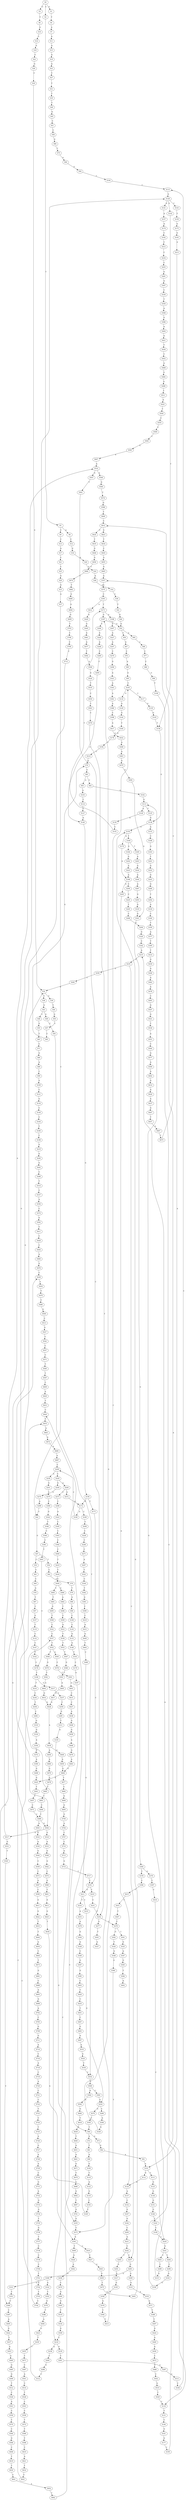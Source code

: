 strict digraph  {
	S0 -> S1 [ label = A ];
	S0 -> S2 [ label = C ];
	S0 -> S3 [ label = G ];
	S1 -> S4 [ label = T ];
	S2 -> S5 [ label = T ];
	S3 -> S6 [ label = T ];
	S4 -> S7 [ label = A ];
	S5 -> S8 [ label = A ];
	S5 -> S9 [ label = C ];
	S6 -> S10 [ label = G ];
	S7 -> S11 [ label = A ];
	S8 -> S12 [ label = C ];
	S9 -> S13 [ label = C ];
	S10 -> S14 [ label = C ];
	S11 -> S15 [ label = A ];
	S12 -> S16 [ label = G ];
	S13 -> S17 [ label = A ];
	S14 -> S18 [ label = A ];
	S15 -> S19 [ label = A ];
	S16 -> S20 [ label = A ];
	S17 -> S21 [ label = C ];
	S18 -> S22 [ label = C ];
	S19 -> S23 [ label = A ];
	S20 -> S24 [ label = G ];
	S21 -> S25 [ label = C ];
	S22 -> S26 [ label = G ];
	S23 -> S27 [ label = C ];
	S24 -> S28 [ label = A ];
	S25 -> S29 [ label = G ];
	S26 -> S30 [ label = C ];
	S27 -> S31 [ label = T ];
	S28 -> S32 [ label = A ];
	S29 -> S33 [ label = G ];
	S30 -> S34 [ label = G ];
	S31 -> S35 [ label = T ];
	S32 -> S36 [ label = C ];
	S33 -> S37 [ label = A ];
	S34 -> S38 [ label = C ];
	S34 -> S39 [ label = G ];
	S35 -> S40 [ label = T ];
	S36 -> S41 [ label = T ];
	S37 -> S42 [ label = C ];
	S38 -> S43 [ label = G ];
	S39 -> S44 [ label = T ];
	S40 -> S45 [ label = G ];
	S41 -> S46 [ label = G ];
	S42 -> S47 [ label = G ];
	S43 -> S48 [ label = C ];
	S43 -> S49 [ label = G ];
	S44 -> S50 [ label = G ];
	S45 -> S51 [ label = C ];
	S46 -> S52 [ label = G ];
	S47 -> S53 [ label = C ];
	S47 -> S54 [ label = T ];
	S48 -> S55 [ label = G ];
	S49 -> S56 [ label = C ];
	S50 -> S57 [ label = C ];
	S51 -> S58 [ label = C ];
	S52 -> S59 [ label = C ];
	S52 -> S60 [ label = A ];
	S53 -> S61 [ label = C ];
	S54 -> S62 [ label = C ];
	S55 -> S63 [ label = T ];
	S56 -> S64 [ label = T ];
	S57 -> S65 [ label = C ];
	S58 -> S66 [ label = G ];
	S59 -> S67 [ label = G ];
	S60 -> S68 [ label = C ];
	S61 -> S69 [ label = C ];
	S62 -> S70 [ label = G ];
	S63 -> S71 [ label = C ];
	S64 -> S72 [ label = A ];
	S64 -> S73 [ label = G ];
	S65 -> S74 [ label = G ];
	S66 -> S75 [ label = T ];
	S67 -> S76 [ label = C ];
	S68 -> S77 [ label = C ];
	S69 -> S78 [ label = A ];
	S70 -> S79 [ label = T ];
	S71 -> S80 [ label = G ];
	S72 -> S81 [ label = T ];
	S73 -> S82 [ label = G ];
	S74 -> S83 [ label = C ];
	S75 -> S84 [ label = A ];
	S76 -> S85 [ label = A ];
	S77 -> S86 [ label = C ];
	S78 -> S87 [ label = T ];
	S79 -> S88 [ label = G ];
	S80 -> S89 [ label = A ];
	S81 -> S90 [ label = A ];
	S82 -> S91 [ label = A ];
	S83 -> S92 [ label = C ];
	S83 -> S93 [ label = A ];
	S84 -> S94 [ label = G ];
	S85 -> S95 [ label = G ];
	S86 -> S96 [ label = G ];
	S87 -> S97 [ label = C ];
	S88 -> S98 [ label = A ];
	S89 -> S99 [ label = C ];
	S90 -> S100 [ label = G ];
	S91 -> S101 [ label = A ];
	S92 -> S102 [ label = G ];
	S93 -> S103 [ label = A ];
	S94 -> S104 [ label = C ];
	S95 -> S105 [ label = C ];
	S96 -> S106 [ label = T ];
	S97 -> S107 [ label = G ];
	S98 -> S108 [ label = C ];
	S99 -> S109 [ label = G ];
	S100 -> S110 [ label = T ];
	S101 -> S111 [ label = T ];
	S101 -> S112 [ label = G ];
	S102 -> S113 [ label = G ];
	S103 -> S114 [ label = C ];
	S104 -> S115 [ label = C ];
	S105 -> S116 [ label = G ];
	S105 -> S117 [ label = C ];
	S106 -> S118 [ label = C ];
	S107 -> S119 [ label = T ];
	S108 -> S120 [ label = C ];
	S109 -> S121 [ label = C ];
	S110 -> S122 [ label = A ];
	S111 -> S123 [ label = G ];
	S112 -> S124 [ label = A ];
	S113 -> S125 [ label = T ];
	S113 -> S126 [ label = A ];
	S114 -> S127 [ label = C ];
	S115 -> S128 [ label = G ];
	S116 -> S129 [ label = G ];
	S117 -> S130 [ label = G ];
	S118 -> S131 [ label = T ];
	S119 -> S132 [ label = C ];
	S120 -> S133 [ label = G ];
	S121 -> S134 [ label = G ];
	S122 -> S135 [ label = G ];
	S123 -> S136 [ label = G ];
	S124 -> S137 [ label = A ];
	S125 -> S138 [ label = G ];
	S126 -> S139 [ label = A ];
	S127 -> S140 [ label = A ];
	S128 -> S141 [ label = A ];
	S128 -> S142 [ label = G ];
	S128 -> S143 [ label = C ];
	S129 -> S144 [ label = G ];
	S130 -> S145 [ label = G ];
	S131 -> S146 [ label = C ];
	S132 -> S147 [ label = C ];
	S133 -> S148 [ label = G ];
	S134 -> S149 [ label = C ];
	S135 -> S150 [ label = C ];
	S136 -> S151 [ label = G ];
	S137 -> S152 [ label = C ];
	S138 -> S153 [ label = A ];
	S138 -> S154 [ label = G ];
	S139 -> S155 [ label = C ];
	S140 -> S156 [ label = G ];
	S141 -> S157 [ label = A ];
	S142 -> S158 [ label = T ];
	S143 -> S159 [ label = T ];
	S144 -> S160 [ label = T ];
	S145 -> S158 [ label = T ];
	S146 -> S161 [ label = G ];
	S147 -> S162 [ label = T ];
	S148 -> S163 [ label = T ];
	S149 -> S164 [ label = C ];
	S150 -> S165 [ label = C ];
	S151 -> S166 [ label = G ];
	S152 -> S167 [ label = G ];
	S153 -> S168 [ label = C ];
	S154 -> S169 [ label = T ];
	S154 -> S170 [ label = A ];
	S155 -> S171 [ label = T ];
	S156 -> S172 [ label = A ];
	S156 -> S173 [ label = T ];
	S157 -> S174 [ label = A ];
	S158 -> S138 [ label = G ];
	S159 -> S175 [ label = G ];
	S160 -> S176 [ label = G ];
	S161 -> S177 [ label = G ];
	S162 -> S178 [ label = C ];
	S163 -> S179 [ label = C ];
	S164 -> S180 [ label = T ];
	S165 -> S128 [ label = G ];
	S166 -> S181 [ label = T ];
	S167 -> S182 [ label = G ];
	S168 -> S183 [ label = G ];
	S169 -> S184 [ label = G ];
	S169 -> S185 [ label = T ];
	S170 -> S186 [ label = A ];
	S171 -> S187 [ label = G ];
	S171 -> S188 [ label = A ];
	S172 -> S189 [ label = C ];
	S172 -> S190 [ label = A ];
	S173 -> S191 [ label = C ];
	S174 -> S192 [ label = C ];
	S175 -> S193 [ label = G ];
	S176 -> S194 [ label = C ];
	S177 -> S195 [ label = C ];
	S178 -> S196 [ label = T ];
	S179 -> S197 [ label = G ];
	S180 -> S198 [ label = C ];
	S181 -> S199 [ label = C ];
	S182 -> S200 [ label = C ];
	S183 -> S201 [ label = T ];
	S184 -> S202 [ label = G ];
	S185 -> S203 [ label = A ];
	S186 -> S204 [ label = C ];
	S186 -> S205 [ label = G ];
	S187 -> S206 [ label = C ];
	S187 -> S52 [ label = G ];
	S188 -> S207 [ label = C ];
	S189 -> S208 [ label = T ];
	S190 -> S209 [ label = C ];
	S191 -> S210 [ label = T ];
	S191 -> S211 [ label = G ];
	S192 -> S212 [ label = C ];
	S193 -> S213 [ label = A ];
	S194 -> S214 [ label = C ];
	S195 -> S215 [ label = A ];
	S196 -> S216 [ label = T ];
	S196 -> S217 [ label = G ];
	S197 -> S218 [ label = C ];
	S198 -> S219 [ label = G ];
	S199 -> S220 [ label = C ];
	S200 -> S221 [ label = A ];
	S201 -> S222 [ label = G ];
	S202 -> S223 [ label = A ];
	S203 -> S224 [ label = G ];
	S204 -> S225 [ label = C ];
	S205 -> S124 [ label = A ];
	S206 -> S226 [ label = A ];
	S207 -> S227 [ label = A ];
	S208 -> S228 [ label = C ];
	S209 -> S229 [ label = C ];
	S209 -> S230 [ label = A ];
	S210 -> S231 [ label = C ];
	S211 -> S232 [ label = T ];
	S211 -> S233 [ label = C ];
	S212 -> S234 [ label = C ];
	S213 -> S101 [ label = A ];
	S214 -> S74 [ label = G ];
	S215 -> S235 [ label = C ];
	S216 -> S236 [ label = C ];
	S217 -> S237 [ label = T ];
	S218 -> S238 [ label = A ];
	S218 -> S239 [ label = G ];
	S219 -> S240 [ label = G ];
	S220 -> S241 [ label = G ];
	S221 -> S242 [ label = C ];
	S222 -> S243 [ label = G ];
	S223 -> S186 [ label = A ];
	S224 -> S244 [ label = A ];
	S225 -> S245 [ label = T ];
	S226 -> S246 [ label = A ];
	S227 -> S247 [ label = A ];
	S228 -> S248 [ label = C ];
	S229 -> S249 [ label = A ];
	S229 -> S250 [ label = G ];
	S230 -> S251 [ label = G ];
	S231 -> S252 [ label = T ];
	S232 -> S253 [ label = A ];
	S233 -> S254 [ label = G ];
	S234 -> S255 [ label = C ];
	S235 -> S256 [ label = G ];
	S235 -> S257 [ label = C ];
	S236 -> S258 [ label = T ];
	S237 -> S259 [ label = C ];
	S238 -> S260 [ label = C ];
	S239 -> S261 [ label = T ];
	S240 -> S262 [ label = G ];
	S241 -> S263 [ label = C ];
	S241 -> S264 [ label = T ];
	S242 -> S257 [ label = C ];
	S242 -> S265 [ label = T ];
	S243 -> S266 [ label = G ];
	S244 -> S267 [ label = A ];
	S245 -> S268 [ label = C ];
	S246 -> S269 [ label = C ];
	S247 -> S270 [ label = C ];
	S248 -> S271 [ label = C ];
	S249 -> S272 [ label = G ];
	S249 -> S273 [ label = C ];
	S250 -> S274 [ label = G ];
	S251 -> S275 [ label = C ];
	S252 -> S276 [ label = C ];
	S252 -> S277 [ label = G ];
	S253 -> S278 [ label = A ];
	S254 -> S279 [ label = G ];
	S254 -> S280 [ label = C ];
	S255 -> S281 [ label = G ];
	S256 -> S282 [ label = C ];
	S257 -> S283 [ label = G ];
	S258 -> S284 [ label = C ];
	S259 -> S285 [ label = G ];
	S260 -> S286 [ label = G ];
	S261 -> S287 [ label = A ];
	S262 -> S288 [ label = C ];
	S263 -> S289 [ label = C ];
	S264 -> S290 [ label = C ];
	S265 -> S291 [ label = G ];
	S266 -> S292 [ label = T ];
	S267 -> S293 [ label = G ];
	S268 -> S294 [ label = G ];
	S269 -> S295 [ label = C ];
	S270 -> S296 [ label = G ];
	S271 -> S297 [ label = A ];
	S272 -> S172 [ label = A ];
	S273 -> S298 [ label = C ];
	S274 -> S299 [ label = A ];
	S275 -> S300 [ label = C ];
	S276 -> S301 [ label = T ];
	S276 -> S302 [ label = G ];
	S277 -> S303 [ label = T ];
	S278 -> S304 [ label = G ];
	S279 -> S305 [ label = C ];
	S280 -> S306 [ label = A ];
	S281 -> S307 [ label = A ];
	S282 -> S34 [ label = G ];
	S283 -> S308 [ label = A ];
	S283 -> S309 [ label = G ];
	S284 -> S310 [ label = G ];
	S285 -> S311 [ label = T ];
	S286 -> S312 [ label = C ];
	S287 -> S313 [ label = G ];
	S288 -> S314 [ label = T ];
	S289 -> S315 [ label = G ];
	S290 -> S316 [ label = G ];
	S291 -> S317 [ label = G ];
	S292 -> S318 [ label = A ];
	S293 -> S319 [ label = G ];
	S294 -> S320 [ label = G ];
	S295 -> S140 [ label = A ];
	S296 -> S321 [ label = A ];
	S297 -> S322 [ label = T ];
	S298 -> S323 [ label = A ];
	S299 -> S42 [ label = C ];
	S300 -> S324 [ label = G ];
	S301 -> S325 [ label = G ];
	S302 -> S326 [ label = T ];
	S303 -> S327 [ label = A ];
	S304 -> S328 [ label = A ];
	S305 -> S64 [ label = T ];
	S306 -> S329 [ label = G ];
	S307 -> S330 [ label = C ];
	S308 -> S331 [ label = G ];
	S308 -> S332 [ label = A ];
	S309 -> S333 [ label = G ];
	S310 -> S334 [ label = G ];
	S311 -> S335 [ label = G ];
	S312 -> S34 [ label = G ];
	S313 -> S336 [ label = C ];
	S314 -> S337 [ label = C ];
	S315 -> S113 [ label = G ];
	S316 -> S338 [ label = G ];
	S317 -> S339 [ label = G ];
	S318 -> S340 [ label = C ];
	S319 -> S341 [ label = G ];
	S320 -> S342 [ label = C ];
	S321 -> S343 [ label = A ];
	S322 -> S344 [ label = C ];
	S323 -> S345 [ label = C ];
	S324 -> S346 [ label = T ];
	S325 -> S347 [ label = A ];
	S326 -> S348 [ label = G ];
	S328 -> S349 [ label = C ];
	S329 -> S105 [ label = C ];
	S330 -> S350 [ label = T ];
	S331 -> S351 [ label = T ];
	S332 -> S352 [ label = T ];
	S333 -> S353 [ label = A ];
	S334 -> S354 [ label = A ];
	S335 -> S355 [ label = G ];
	S336 -> S115 [ label = C ];
	S337 -> S356 [ label = A ];
	S338 -> S357 [ label = A ];
	S339 -> S358 [ label = A ];
	S340 -> S359 [ label = T ];
	S341 -> S360 [ label = G ];
	S342 -> S215 [ label = A ];
	S343 -> S361 [ label = A ];
	S344 -> S362 [ label = T ];
	S345 -> S363 [ label = C ];
	S346 -> S364 [ label = C ];
	S347 -> S365 [ label = G ];
	S348 -> S366 [ label = G ];
	S349 -> S367 [ label = G ];
	S350 -> S368 [ label = A ];
	S351 -> S369 [ label = C ];
	S352 -> S370 [ label = G ];
	S353 -> S371 [ label = A ];
	S354 -> S372 [ label = G ];
	S355 -> S373 [ label = T ];
	S356 -> S374 [ label = C ];
	S357 -> S375 [ label = A ];
	S358 -> S376 [ label = A ];
	S359 -> S377 [ label = A ];
	S360 -> S378 [ label = T ];
	S360 -> S379 [ label = G ];
	S361 -> S380 [ label = A ];
	S362 -> S381 [ label = G ];
	S363 -> S382 [ label = C ];
	S364 -> S383 [ label = C ];
	S365 -> S384 [ label = T ];
	S366 -> S373 [ label = T ];
	S367 -> S385 [ label = G ];
	S368 -> S386 [ label = G ];
	S369 -> S387 [ label = C ];
	S370 -> S388 [ label = T ];
	S371 -> S389 [ label = T ];
	S372 -> S390 [ label = A ];
	S373 -> S391 [ label = A ];
	S374 -> S392 [ label = G ];
	S375 -> S393 [ label = C ];
	S376 -> S394 [ label = C ];
	S377 -> S395 [ label = T ];
	S378 -> S396 [ label = C ];
	S379 -> S397 [ label = T ];
	S380 -> S398 [ label = C ];
	S381 -> S399 [ label = C ];
	S382 -> S400 [ label = C ];
	S383 -> S401 [ label = T ];
	S384 -> S402 [ label = A ];
	S385 -> S403 [ label = C ];
	S386 -> S404 [ label = A ];
	S387 -> S405 [ label = A ];
	S388 -> S406 [ label = A ];
	S389 -> S407 [ label = T ];
	S390 -> S408 [ label = G ];
	S391 -> S409 [ label = T ];
	S391 -> S410 [ label = C ];
	S392 -> S411 [ label = T ];
	S393 -> S412 [ label = A ];
	S393 -> S171 [ label = T ];
	S394 -> S413 [ label = T ];
	S395 -> S414 [ label = T ];
	S396 -> S415 [ label = T ];
	S397 -> S416 [ label = C ];
	S398 -> S417 [ label = A ];
	S399 -> S418 [ label = C ];
	S400 -> S419 [ label = T ];
	S401 -> S178 [ label = C ];
	S403 -> S420 [ label = T ];
	S404 -> S421 [ label = A ];
	S405 -> S422 [ label = G ];
	S406 -> S423 [ label = G ];
	S407 -> S424 [ label = G ];
	S408 -> S425 [ label = G ];
	S409 -> S426 [ label = G ];
	S410 -> S427 [ label = C ];
	S411 -> S428 [ label = C ];
	S412 -> S429 [ label = G ];
	S413 -> S187 [ label = G ];
	S414 -> S430 [ label = G ];
	S415 -> S431 [ label = C ];
	S416 -> S220 [ label = C ];
	S417 -> S432 [ label = G ];
	S418 -> S433 [ label = A ];
	S419 -> S434 [ label = T ];
	S420 -> S435 [ label = C ];
	S421 -> S436 [ label = T ];
	S422 -> S437 [ label = T ];
	S422 -> S438 [ label = C ];
	S423 -> S439 [ label = T ];
	S424 -> S440 [ label = A ];
	S425 -> S441 [ label = T ];
	S426 -> S442 [ label = A ];
	S427 -> S443 [ label = G ];
	S428 -> S444 [ label = C ];
	S429 -> S445 [ label = G ];
	S430 -> S446 [ label = G ];
	S431 -> S447 [ label = T ];
	S432 -> S448 [ label = A ];
	S433 -> S449 [ label = G ];
	S434 -> S450 [ label = C ];
	S435 -> S451 [ label = T ];
	S436 -> S452 [ label = C ];
	S437 -> S453 [ label = A ];
	S438 -> S454 [ label = T ];
	S439 -> S455 [ label = T ];
	S440 -> S456 [ label = A ];
	S441 -> S457 [ label = C ];
	S442 -> S458 [ label = G ];
	S443 -> S459 [ label = G ];
	S444 -> S460 [ label = A ];
	S445 -> S461 [ label = A ];
	S446 -> S462 [ label = A ];
	S447 -> S276 [ label = C ];
	S448 -> S463 [ label = A ];
	S449 -> S464 [ label = T ];
	S450 -> S465 [ label = C ];
	S450 -> S466 [ label = G ];
	S451 -> S467 [ label = C ];
	S452 -> S468 [ label = G ];
	S453 -> S469 [ label = G ];
	S454 -> S470 [ label = T ];
	S455 -> S471 [ label = T ];
	S456 -> S472 [ label = C ];
	S457 -> S473 [ label = C ];
	S458 -> S474 [ label = C ];
	S459 -> S475 [ label = T ];
	S460 -> S476 [ label = G ];
	S461 -> S477 [ label = A ];
	S462 -> S478 [ label = A ];
	S463 -> S479 [ label = G ];
	S464 -> S480 [ label = C ];
	S465 -> S481 [ label = T ];
	S466 -> S482 [ label = A ];
	S467 -> S483 [ label = G ];
	S468 -> S484 [ label = G ];
	S469 -> S485 [ label = G ];
	S470 -> S486 [ label = C ];
	S471 -> S487 [ label = C ];
	S472 -> S488 [ label = C ];
	S473 -> S489 [ label = C ];
	S474 -> S490 [ label = G ];
	S475 -> S491 [ label = G ];
	S476 -> S438 [ label = C ];
	S477 -> S492 [ label = T ];
	S478 -> S493 [ label = C ];
	S479 -> S494 [ label = G ];
	S480 -> S211 [ label = G ];
	S481 -> S495 [ label = G ];
	S482 -> S496 [ label = T ];
	S483 -> S497 [ label = A ];
	S484 -> S498 [ label = G ];
	S485 -> S499 [ label = G ];
	S486 -> S500 [ label = A ];
	S487 -> S501 [ label = A ];
	S488 -> S502 [ label = C ];
	S489 -> S503 [ label = A ];
	S489 -> S504 [ label = G ];
	S490 -> S505 [ label = G ];
	S491 -> S154 [ label = G ];
	S492 -> S506 [ label = A ];
	S493 -> S507 [ label = G ];
	S494 -> S341 [ label = G ];
	S495 -> S508 [ label = T ];
	S496 -> S509 [ label = C ];
	S497 -> S510 [ label = A ];
	S498 -> S511 [ label = T ];
	S499 -> S512 [ label = T ];
	S500 -> S513 [ label = C ];
	S501 -> S514 [ label = C ];
	S502 -> S515 [ label = G ];
	S503 -> S516 [ label = G ];
	S504 -> S517 [ label = A ];
	S504 -> S518 [ label = G ];
	S505 -> S519 [ label = T ];
	S506 -> S520 [ label = G ];
	S507 -> S521 [ label = G ];
	S508 -> S522 [ label = C ];
	S509 -> S523 [ label = G ];
	S510 -> S524 [ label = G ];
	S511 -> S525 [ label = A ];
	S512 -> S526 [ label = C ];
	S513 -> S527 [ label = G ];
	S514 -> S528 [ label = T ];
	S515 -> S529 [ label = T ];
	S516 -> S530 [ label = A ];
	S517 -> S531 [ label = G ];
	S517 -> S532 [ label = A ];
	S518 -> S533 [ label = A ];
	S519 -> S534 [ label = C ];
	S520 -> S535 [ label = T ];
	S521 -> S536 [ label = T ];
	S522 -> S537 [ label = C ];
	S523 -> S538 [ label = T ];
	S524 -> S539 [ label = T ];
	S525 -> S540 [ label = T ];
	S526 -> S541 [ label = A ];
	S527 -> S542 [ label = C ];
	S528 -> S543 [ label = C ];
	S529 -> S118 [ label = C ];
	S530 -> S544 [ label = G ];
	S531 -> S545 [ label = T ];
	S532 -> S546 [ label = A ];
	S532 -> S547 [ label = G ];
	S533 -> S548 [ label = G ];
	S534 -> S549 [ label = G ];
	S535 -> S550 [ label = C ];
	S536 -> S551 [ label = A ];
	S537 -> S552 [ label = T ];
	S538 -> S553 [ label = T ];
	S539 -> S554 [ label = C ];
	S540 -> S555 [ label = C ];
	S541 -> S556 [ label = C ];
	S542 -> S557 [ label = C ];
	S543 -> S558 [ label = C ];
	S544 -> S559 [ label = C ];
	S545 -> S369 [ label = C ];
	S546 -> S560 [ label = G ];
	S547 -> S561 [ label = T ];
	S548 -> S562 [ label = G ];
	S549 -> S218 [ label = C ];
	S550 -> S563 [ label = T ];
	S551 -> S564 [ label = C ];
	S552 -> S565 [ label = A ];
	S552 -> S566 [ label = T ];
	S553 -> S567 [ label = T ];
	S554 -> S568 [ label = G ];
	S555 -> S569 [ label = C ];
	S556 -> S570 [ label = T ];
	S557 -> S571 [ label = C ];
	S558 -> S572 [ label = T ];
	S559 -> S573 [ label = C ];
	S560 -> S574 [ label = T ];
	S561 -> S554 [ label = C ];
	S562 -> S575 [ label = C ];
	S563 -> S576 [ label = C ];
	S564 -> S577 [ label = G ];
	S565 -> S578 [ label = C ];
	S566 -> S579 [ label = G ];
	S567 -> S580 [ label = G ];
	S568 -> S581 [ label = C ];
	S568 -> S582 [ label = A ];
	S569 -> S583 [ label = C ];
	S570 -> S584 [ label = C ];
	S571 -> S585 [ label = T ];
	S572 -> S586 [ label = T ];
	S573 -> S587 [ label = A ];
	S574 -> S588 [ label = G ];
	S575 -> S589 [ label = G ];
	S576 -> S252 [ label = T ];
	S577 -> S590 [ label = A ];
	S578 -> S591 [ label = T ];
	S579 -> S592 [ label = T ];
	S580 -> S593 [ label = T ];
	S581 -> S254 [ label = G ];
	S582 -> S594 [ label = G ];
	S583 -> S595 [ label = G ];
	S584 -> S596 [ label = G ];
	S585 -> S597 [ label = T ];
	S586 -> S598 [ label = T ];
	S587 -> S599 [ label = C ];
	S588 -> S600 [ label = T ];
	S589 -> S601 [ label = T ];
	S590 -> S602 [ label = A ];
	S591 -> S603 [ label = A ];
	S592 -> S604 [ label = A ];
	S593 -> S605 [ label = A ];
	S594 -> S606 [ label = G ];
	S595 -> S607 [ label = A ];
	S596 -> S608 [ label = C ];
	S597 -> S609 [ label = C ];
	S598 -> S610 [ label = C ];
	S599 -> S611 [ label = G ];
	S600 -> S612 [ label = C ];
	S601 -> S613 [ label = G ];
	S602 -> S614 [ label = G ];
	S603 -> S615 [ label = C ];
	S604 -> S616 [ label = G ];
	S605 -> S617 [ label = G ];
	S606 -> S618 [ label = T ];
	S607 -> S532 [ label = A ];
	S608 -> S619 [ label = T ];
	S609 -> S620 [ label = A ];
	S610 -> S621 [ label = A ];
	S611 -> S622 [ label = G ];
	S612 -> S623 [ label = G ];
	S612 -> S624 [ label = C ];
	S613 -> S625 [ label = G ];
	S614 -> S626 [ label = A ];
	S615 -> S627 [ label = C ];
	S616 -> S628 [ label = G ];
	S617 -> S628 [ label = G ];
	S618 -> S629 [ label = A ];
	S619 -> S630 [ label = T ];
	S620 -> S631 [ label = T ];
	S621 -> S632 [ label = T ];
	S622 -> S633 [ label = T ];
	S623 -> S634 [ label = T ];
	S624 -> S635 [ label = T ];
	S625 -> S636 [ label = T ];
	S626 -> S637 [ label = A ];
	S627 -> S638 [ label = A ];
	S628 -> S639 [ label = A ];
	S629 -> S640 [ label = T ];
	S630 -> S641 [ label = C ];
	S631 -> S642 [ label = C ];
	S632 -> S643 [ label = C ];
	S633 -> S644 [ label = T ];
	S634 -> S645 [ label = C ];
	S635 -> S646 [ label = G ];
	S636 -> S391 [ label = A ];
	S637 -> S647 [ label = G ];
	S638 -> S648 [ label = G ];
	S639 -> S649 [ label = G ];
	S639 -> S650 [ label = A ];
	S640 -> S651 [ label = A ];
	S641 -> S652 [ label = A ];
	S642 -> S653 [ label = C ];
	S643 -> S653 [ label = C ];
	S644 -> S654 [ label = A ];
	S645 -> S655 [ label = G ];
	S646 -> S656 [ label = G ];
	S647 -> S657 [ label = T ];
	S648 -> S658 [ label = G ];
	S649 -> S659 [ label = A ];
	S650 -> S660 [ label = A ];
	S651 -> S661 [ label = A ];
	S652 -> S662 [ label = T ];
	S653 -> S663 [ label = A ];
	S654 -> S664 [ label = C ];
	S655 -> S665 [ label = G ];
	S656 -> S666 [ label = C ];
	S657 -> S667 [ label = G ];
	S658 -> S668 [ label = A ];
	S659 -> S669 [ label = G ];
	S660 -> S670 [ label = G ];
	S661 -> S671 [ label = G ];
	S662 -> S642 [ label = C ];
	S663 -> S672 [ label = G ];
	S664 -> S673 [ label = T ];
	S665 -> S357 [ label = A ];
	S666 -> S674 [ label = C ];
	S667 -> S675 [ label = T ];
	S668 -> S676 [ label = G ];
	S669 -> S677 [ label = T ];
	S669 -> S425 [ label = G ];
	S670 -> S678 [ label = G ];
	S671 -> S679 [ label = T ];
	S672 -> S680 [ label = A ];
	S673 -> S681 [ label = G ];
	S674 -> S682 [ label = T ];
	S675 -> S612 [ label = C ];
	S676 -> S683 [ label = A ];
	S677 -> S684 [ label = C ];
	S678 -> S685 [ label = T ];
	S679 -> S686 [ label = C ];
	S680 -> S687 [ label = A ];
	S681 -> S688 [ label = C ];
	S682 -> S689 [ label = G ];
	S683 -> S669 [ label = G ];
	S684 -> S690 [ label = A ];
	S685 -> S691 [ label = C ];
	S686 -> S692 [ label = G ];
	S687 -> S209 [ label = C ];
	S688 -> S693 [ label = A ];
	S689 -> S694 [ label = G ];
	S690 -> S695 [ label = G ];
	S691 -> S696 [ label = C ];
	S692 -> S697 [ label = T ];
	S693 -> S698 [ label = G ];
	S694 -> S699 [ label = G ];
	S695 -> S700 [ label = G ];
	S696 -> S489 [ label = C ];
	S697 -> S701 [ label = G ];
	S698 -> S702 [ label = A ];
	S699 -> S703 [ label = T ];
	S700 -> S704 [ label = A ];
	S701 -> S355 [ label = G ];
	S702 -> S705 [ label = C ];
	S703 -> S706 [ label = C ];
	S704 -> S707 [ label = C ];
	S705 -> S708 [ label = G ];
	S706 -> S709 [ label = C ];
	S707 -> S710 [ label = C ];
	S708 -> S711 [ label = G ];
	S709 -> S712 [ label = C ];
	S710 -> S713 [ label = A ];
	S711 -> S714 [ label = A ];
	S712 -> S504 [ label = G ];
	S713 -> S715 [ label = G ];
	S714 -> S716 [ label = C ];
	S715 -> S717 [ label = T ];
	S716 -> S718 [ label = A ];
	S717 -> S191 [ label = C ];
	S718 -> S719 [ label = C ];
	S719 -> S720 [ label = A ];
	S720 -> S721 [ label = C ];
	S721 -> S722 [ label = C ];
	S722 -> S723 [ label = T ];
	S723 -> S724 [ label = C ];
	S724 -> S725 [ label = T ];
	S725 -> S726 [ label = A ];
	S726 -> S727 [ label = G ];
	S727 -> S728 [ label = A ];
	S728 -> S729 [ label = A ];
	S729 -> S730 [ label = C ];
	S730 -> S731 [ label = G ];
	S731 -> S732 [ label = A ];
	S732 -> S733 [ label = G ];
	S733 -> S734 [ label = G ];
	S734 -> S735 [ label = T ];
	S735 -> S736 [ label = G ];
	S736 -> S737 [ label = T ];
	S737 -> S738 [ label = C ];
	S738 -> S739 [ label = C ];
	S739 -> S740 [ label = C ];
	S740 -> S741 [ label = T ];
	S741 -> S742 [ label = G ];
	S742 -> S743 [ label = T ];
	S743 -> S744 [ label = C ];
	S744 -> S537 [ label = C ];
}
